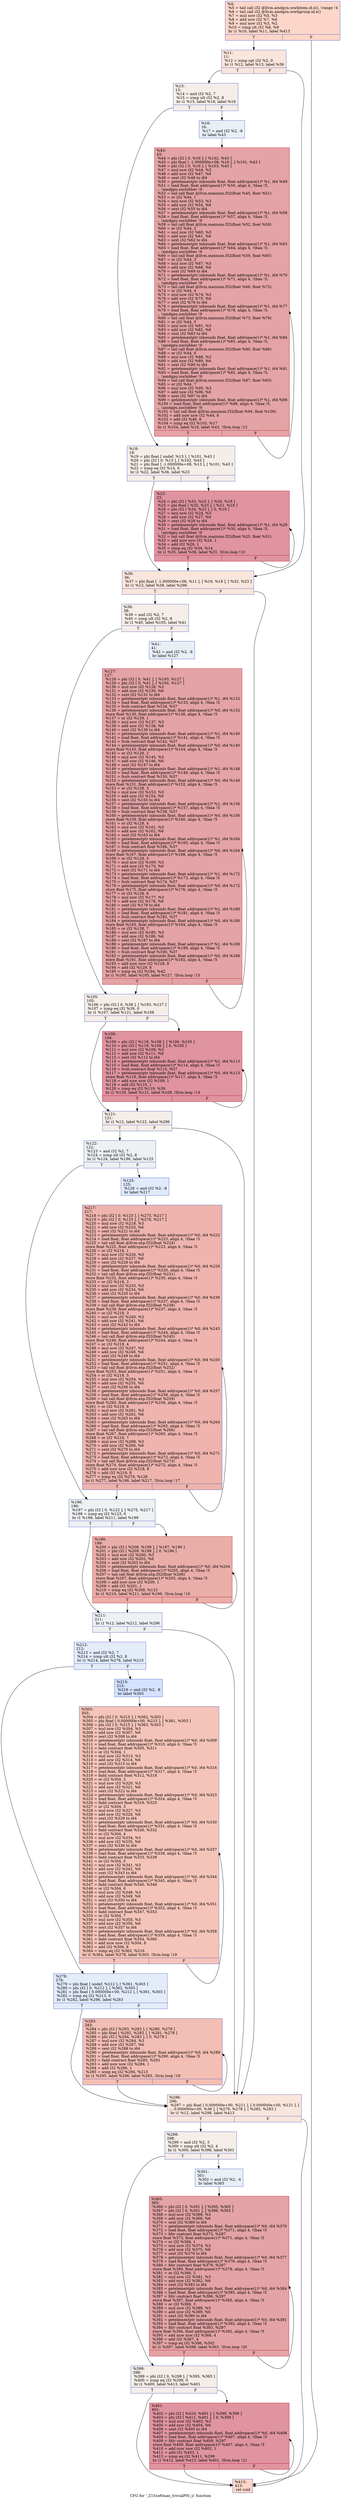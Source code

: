 digraph "CFG for '_Z15softmax_trivialPfS_ii' function" {
	label="CFG for '_Z15softmax_trivialPfS_ii' function";

	Node0x4d41450 [shape=record,color="#3d50c3ff", style=filled, fillcolor="#f6a38570",label="{%4:\l  %5 = tail call i32 @llvm.amdgcn.workitem.id.x(), !range !4\l  %6 = tail call i32 @llvm.amdgcn.workgroup.id.x()\l  %7 = mul nsw i32 %5, %3\l  %8 = add nsw i32 %7, %6\l  %9 = mul nsw i32 %3, %2\l  %10 = icmp slt i32 %8, %9\l  br i1 %10, label %11, label %413\l|{<s0>T|<s1>F}}"];
	Node0x4d41450:s0 -> Node0x4d414a0;
	Node0x4d41450:s1 -> Node0x4d426f0;
	Node0x4d414a0 [shape=record,color="#3d50c3ff", style=filled, fillcolor="#f4c5ad70",label="{%11:\l11:                                               \l  %12 = icmp sgt i32 %2, 0\l  br i1 %12, label %13, label %36\l|{<s0>T|<s1>F}}"];
	Node0x4d414a0:s0 -> Node0x4d42ed0;
	Node0x4d414a0:s1 -> Node0x4d42f20;
	Node0x4d42ed0 [shape=record,color="#3d50c3ff", style=filled, fillcolor="#e8d6cc70",label="{%13:\l13:                                               \l  %14 = and i32 %2, 7\l  %15 = icmp ult i32 %2, 8\l  br i1 %15, label %18, label %16\l|{<s0>T|<s1>F}}"];
	Node0x4d42ed0:s0 -> Node0x4d431e0;
	Node0x4d42ed0:s1 -> Node0x4d43230;
	Node0x4d43230 [shape=record,color="#3d50c3ff", style=filled, fillcolor="#cedaeb70",label="{%16:\l16:                                               \l  %17 = and i32 %2, -8\l  br label %43\l}"];
	Node0x4d43230 -> Node0x4d42530;
	Node0x4d431e0 [shape=record,color="#3d50c3ff", style=filled, fillcolor="#e8d6cc70",label="{%18:\l18:                                               \l  %19 = phi float [ undef, %13 ], [ %101, %43 ]\l  %20 = phi i32 [ 0, %13 ], [ %102, %43 ]\l  %21 = phi float [ -1.000000e+08, %13 ], [ %101, %43 ]\l  %22 = icmp eq i32 %14, 0\l  br i1 %22, label %36, label %23\l|{<s0>T|<s1>F}}"];
	Node0x4d431e0:s0 -> Node0x4d42f20;
	Node0x4d431e0:s1 -> Node0x4d44730;
	Node0x4d44730 [shape=record,color="#b70d28ff", style=filled, fillcolor="#b70d2870",label="{%23:\l23:                                               \l  %24 = phi i32 [ %33, %23 ], [ %20, %18 ]\l  %25 = phi float [ %32, %23 ], [ %21, %18 ]\l  %26 = phi i32 [ %34, %23 ], [ 0, %18 ]\l  %27 = mul nsw i32 %24, %3\l  %28 = add nsw i32 %27, %6\l  %29 = sext i32 %28 to i64\l  %30 = getelementptr inbounds float, float addrspace(1)* %1, i64 %29\l  %31 = load float, float addrspace(1)* %30, align 4, !tbaa !5,\l... !amdgpu.noclobber !9\l  %32 = tail call float @llvm.maxnum.f32(float %25, float %31)\l  %33 = add nuw nsw i32 %24, 1\l  %34 = add i32 %26, 1\l  %35 = icmp eq i32 %34, %14\l  br i1 %35, label %36, label %23, !llvm.loop !10\l|{<s0>T|<s1>F}}"];
	Node0x4d44730:s0 -> Node0x4d42f20;
	Node0x4d44730:s1 -> Node0x4d44730;
	Node0x4d42f20 [shape=record,color="#3d50c3ff", style=filled, fillcolor="#f4c5ad70",label="{%36:\l36:                                               \l  %37 = phi float [ -1.000000e+08, %11 ], [ %19, %18 ], [ %32, %23 ]\l  br i1 %12, label %38, label %296\l|{<s0>T|<s1>F}}"];
	Node0x4d42f20:s0 -> Node0x4d45840;
	Node0x4d42f20:s1 -> Node0x4d45890;
	Node0x4d45840 [shape=record,color="#3d50c3ff", style=filled, fillcolor="#e8d6cc70",label="{%38:\l38:                                               \l  %39 = and i32 %2, 7\l  %40 = icmp ult i32 %2, 8\l  br i1 %40, label %105, label %41\l|{<s0>T|<s1>F}}"];
	Node0x4d45840:s0 -> Node0x4d45af0;
	Node0x4d45840:s1 -> Node0x4d45b40;
	Node0x4d45b40 [shape=record,color="#3d50c3ff", style=filled, fillcolor="#cedaeb70",label="{%41:\l41:                                               \l  %42 = and i32 %2, -8\l  br label %127\l}"];
	Node0x4d45b40 -> Node0x4d45d10;
	Node0x4d42530 [shape=record,color="#b70d28ff", style=filled, fillcolor="#c32e3170",label="{%43:\l43:                                               \l  %44 = phi i32 [ 0, %16 ], [ %102, %43 ]\l  %45 = phi float [ -1.000000e+08, %16 ], [ %101, %43 ]\l  %46 = phi i32 [ 0, %16 ], [ %103, %43 ]\l  %47 = mul nsw i32 %44, %3\l  %48 = add nsw i32 %47, %6\l  %49 = sext i32 %48 to i64\l  %50 = getelementptr inbounds float, float addrspace(1)* %1, i64 %49\l  %51 = load float, float addrspace(1)* %50, align 4, !tbaa !5,\l... !amdgpu.noclobber !9\l  %52 = tail call float @llvm.maxnum.f32(float %45, float %51)\l  %53 = or i32 %44, 1\l  %54 = mul nsw i32 %53, %3\l  %55 = add nsw i32 %54, %6\l  %56 = sext i32 %55 to i64\l  %57 = getelementptr inbounds float, float addrspace(1)* %1, i64 %56\l  %58 = load float, float addrspace(1)* %57, align 4, !tbaa !5,\l... !amdgpu.noclobber !9\l  %59 = tail call float @llvm.maxnum.f32(float %52, float %58)\l  %60 = or i32 %44, 2\l  %61 = mul nsw i32 %60, %3\l  %62 = add nsw i32 %61, %6\l  %63 = sext i32 %62 to i64\l  %64 = getelementptr inbounds float, float addrspace(1)* %1, i64 %63\l  %65 = load float, float addrspace(1)* %64, align 4, !tbaa !5,\l... !amdgpu.noclobber !9\l  %66 = tail call float @llvm.maxnum.f32(float %59, float %65)\l  %67 = or i32 %44, 3\l  %68 = mul nsw i32 %67, %3\l  %69 = add nsw i32 %68, %6\l  %70 = sext i32 %69 to i64\l  %71 = getelementptr inbounds float, float addrspace(1)* %1, i64 %70\l  %72 = load float, float addrspace(1)* %71, align 4, !tbaa !5,\l... !amdgpu.noclobber !9\l  %73 = tail call float @llvm.maxnum.f32(float %66, float %72)\l  %74 = or i32 %44, 4\l  %75 = mul nsw i32 %74, %3\l  %76 = add nsw i32 %75, %6\l  %77 = sext i32 %76 to i64\l  %78 = getelementptr inbounds float, float addrspace(1)* %1, i64 %77\l  %79 = load float, float addrspace(1)* %78, align 4, !tbaa !5,\l... !amdgpu.noclobber !9\l  %80 = tail call float @llvm.maxnum.f32(float %73, float %79)\l  %81 = or i32 %44, 5\l  %82 = mul nsw i32 %81, %3\l  %83 = add nsw i32 %82, %6\l  %84 = sext i32 %83 to i64\l  %85 = getelementptr inbounds float, float addrspace(1)* %1, i64 %84\l  %86 = load float, float addrspace(1)* %85, align 4, !tbaa !5,\l... !amdgpu.noclobber !9\l  %87 = tail call float @llvm.maxnum.f32(float %80, float %86)\l  %88 = or i32 %44, 6\l  %89 = mul nsw i32 %88, %3\l  %90 = add nsw i32 %89, %6\l  %91 = sext i32 %90 to i64\l  %92 = getelementptr inbounds float, float addrspace(1)* %1, i64 %91\l  %93 = load float, float addrspace(1)* %92, align 4, !tbaa !5,\l... !amdgpu.noclobber !9\l  %94 = tail call float @llvm.maxnum.f32(float %87, float %93)\l  %95 = or i32 %44, 7\l  %96 = mul nsw i32 %95, %3\l  %97 = add nsw i32 %96, %6\l  %98 = sext i32 %97 to i64\l  %99 = getelementptr inbounds float, float addrspace(1)* %1, i64 %98\l  %100 = load float, float addrspace(1)* %99, align 4, !tbaa !5,\l... !amdgpu.noclobber !9\l  %101 = tail call float @llvm.maxnum.f32(float %94, float %100)\l  %102 = add nuw nsw i32 %44, 8\l  %103 = add i32 %46, 8\l  %104 = icmp eq i32 %103, %17\l  br i1 %104, label %18, label %43, !llvm.loop !12\l|{<s0>T|<s1>F}}"];
	Node0x4d42530:s0 -> Node0x4d431e0;
	Node0x4d42530:s1 -> Node0x4d42530;
	Node0x4d45af0 [shape=record,color="#3d50c3ff", style=filled, fillcolor="#e8d6cc70",label="{%105:\l105:                                              \l  %106 = phi i32 [ 0, %38 ], [ %193, %127 ]\l  %107 = icmp eq i32 %39, 0\l  br i1 %107, label %121, label %108\l|{<s0>T|<s1>F}}"];
	Node0x4d45af0:s0 -> Node0x4d49720;
	Node0x4d45af0:s1 -> Node0x4d49770;
	Node0x4d49770 [shape=record,color="#b70d28ff", style=filled, fillcolor="#b70d2870",label="{%108:\l108:                                              \l  %109 = phi i32 [ %118, %108 ], [ %106, %105 ]\l  %110 = phi i32 [ %119, %108 ], [ 0, %105 ]\l  %111 = mul nsw i32 %109, %3\l  %112 = add nsw i32 %111, %6\l  %113 = sext i32 %112 to i64\l  %114 = getelementptr inbounds float, float addrspace(1)* %1, i64 %113\l  %115 = load float, float addrspace(1)* %114, align 4, !tbaa !5\l  %116 = fsub contract float %115, %37\l  %117 = getelementptr inbounds float, float addrspace(1)* %0, i64 %113\l  store float %116, float addrspace(1)* %117, align 4, !tbaa !5\l  %118 = add nuw nsw i32 %109, 1\l  %119 = add i32 %110, 1\l  %120 = icmp eq i32 %119, %39\l  br i1 %120, label %121, label %108, !llvm.loop !14\l|{<s0>T|<s1>F}}"];
	Node0x4d49770:s0 -> Node0x4d49720;
	Node0x4d49770:s1 -> Node0x4d49770;
	Node0x4d49720 [shape=record,color="#3d50c3ff", style=filled, fillcolor="#e8d6cc70",label="{%121:\l121:                                              \l  br i1 %12, label %122, label %296\l|{<s0>T|<s1>F}}"];
	Node0x4d49720:s0 -> Node0x4d4a1c0;
	Node0x4d49720:s1 -> Node0x4d45890;
	Node0x4d4a1c0 [shape=record,color="#3d50c3ff", style=filled, fillcolor="#d9dce170",label="{%122:\l122:                                              \l  %123 = and i32 %2, 7\l  %124 = icmp ult i32 %2, 8\l  br i1 %124, label %196, label %125\l|{<s0>T|<s1>F}}"];
	Node0x4d4a1c0:s0 -> Node0x4d4a3e0;
	Node0x4d4a1c0:s1 -> Node0x4d4a430;
	Node0x4d4a430 [shape=record,color="#3d50c3ff", style=filled, fillcolor="#b9d0f970",label="{%125:\l125:                                              \l  %126 = and i32 %2, -8\l  br label %217\l}"];
	Node0x4d4a430 -> Node0x4d4a600;
	Node0x4d45d10 [shape=record,color="#b70d28ff", style=filled, fillcolor="#c32e3170",label="{%127:\l127:                                              \l  %128 = phi i32 [ 0, %41 ], [ %193, %127 ]\l  %129 = phi i32 [ 0, %41 ], [ %194, %127 ]\l  %130 = mul nsw i32 %128, %3\l  %131 = add nsw i32 %130, %6\l  %132 = sext i32 %131 to i64\l  %133 = getelementptr inbounds float, float addrspace(1)* %1, i64 %132\l  %134 = load float, float addrspace(1)* %133, align 4, !tbaa !5\l  %135 = fsub contract float %134, %37\l  %136 = getelementptr inbounds float, float addrspace(1)* %0, i64 %132\l  store float %135, float addrspace(1)* %136, align 4, !tbaa !5\l  %137 = or i32 %128, 1\l  %138 = mul nsw i32 %137, %3\l  %139 = add nsw i32 %138, %6\l  %140 = sext i32 %139 to i64\l  %141 = getelementptr inbounds float, float addrspace(1)* %1, i64 %140\l  %142 = load float, float addrspace(1)* %141, align 4, !tbaa !5\l  %143 = fsub contract float %142, %37\l  %144 = getelementptr inbounds float, float addrspace(1)* %0, i64 %140\l  store float %143, float addrspace(1)* %144, align 4, !tbaa !5\l  %145 = or i32 %128, 2\l  %146 = mul nsw i32 %145, %3\l  %147 = add nsw i32 %146, %6\l  %148 = sext i32 %147 to i64\l  %149 = getelementptr inbounds float, float addrspace(1)* %1, i64 %148\l  %150 = load float, float addrspace(1)* %149, align 4, !tbaa !5\l  %151 = fsub contract float %150, %37\l  %152 = getelementptr inbounds float, float addrspace(1)* %0, i64 %148\l  store float %151, float addrspace(1)* %152, align 4, !tbaa !5\l  %153 = or i32 %128, 3\l  %154 = mul nsw i32 %153, %3\l  %155 = add nsw i32 %154, %6\l  %156 = sext i32 %155 to i64\l  %157 = getelementptr inbounds float, float addrspace(1)* %1, i64 %156\l  %158 = load float, float addrspace(1)* %157, align 4, !tbaa !5\l  %159 = fsub contract float %158, %37\l  %160 = getelementptr inbounds float, float addrspace(1)* %0, i64 %156\l  store float %159, float addrspace(1)* %160, align 4, !tbaa !5\l  %161 = or i32 %128, 4\l  %162 = mul nsw i32 %161, %3\l  %163 = add nsw i32 %162, %6\l  %164 = sext i32 %163 to i64\l  %165 = getelementptr inbounds float, float addrspace(1)* %1, i64 %164\l  %166 = load float, float addrspace(1)* %165, align 4, !tbaa !5\l  %167 = fsub contract float %166, %37\l  %168 = getelementptr inbounds float, float addrspace(1)* %0, i64 %164\l  store float %167, float addrspace(1)* %168, align 4, !tbaa !5\l  %169 = or i32 %128, 5\l  %170 = mul nsw i32 %169, %3\l  %171 = add nsw i32 %170, %6\l  %172 = sext i32 %171 to i64\l  %173 = getelementptr inbounds float, float addrspace(1)* %1, i64 %172\l  %174 = load float, float addrspace(1)* %173, align 4, !tbaa !5\l  %175 = fsub contract float %174, %37\l  %176 = getelementptr inbounds float, float addrspace(1)* %0, i64 %172\l  store float %175, float addrspace(1)* %176, align 4, !tbaa !5\l  %177 = or i32 %128, 6\l  %178 = mul nsw i32 %177, %3\l  %179 = add nsw i32 %178, %6\l  %180 = sext i32 %179 to i64\l  %181 = getelementptr inbounds float, float addrspace(1)* %1, i64 %180\l  %182 = load float, float addrspace(1)* %181, align 4, !tbaa !5\l  %183 = fsub contract float %182, %37\l  %184 = getelementptr inbounds float, float addrspace(1)* %0, i64 %180\l  store float %183, float addrspace(1)* %184, align 4, !tbaa !5\l  %185 = or i32 %128, 7\l  %186 = mul nsw i32 %185, %3\l  %187 = add nsw i32 %186, %6\l  %188 = sext i32 %187 to i64\l  %189 = getelementptr inbounds float, float addrspace(1)* %1, i64 %188\l  %190 = load float, float addrspace(1)* %189, align 4, !tbaa !5\l  %191 = fsub contract float %190, %37\l  %192 = getelementptr inbounds float, float addrspace(1)* %0, i64 %188\l  store float %191, float addrspace(1)* %192, align 4, !tbaa !5\l  %193 = add nuw nsw i32 %128, 8\l  %194 = add i32 %129, 8\l  %195 = icmp eq i32 %194, %42\l  br i1 %195, label %105, label %127, !llvm.loop !15\l|{<s0>T|<s1>F}}"];
	Node0x4d45d10:s0 -> Node0x4d45af0;
	Node0x4d45d10:s1 -> Node0x4d45d10;
	Node0x4d4a3e0 [shape=record,color="#3d50c3ff", style=filled, fillcolor="#d9dce170",label="{%196:\l196:                                              \l  %197 = phi i32 [ 0, %122 ], [ %275, %217 ]\l  %198 = icmp eq i32 %123, 0\l  br i1 %198, label %211, label %199\l|{<s0>T|<s1>F}}"];
	Node0x4d4a3e0:s0 -> Node0x4d4d7a0;
	Node0x4d4a3e0:s1 -> Node0x4d4d830;
	Node0x4d4d830 [shape=record,color="#b70d28ff", style=filled, fillcolor="#d0473d70",label="{%199:\l199:                                              \l  %200 = phi i32 [ %208, %199 ], [ %197, %196 ]\l  %201 = phi i32 [ %209, %199 ], [ 0, %196 ]\l  %202 = mul nsw i32 %200, %3\l  %203 = add nsw i32 %202, %6\l  %204 = sext i32 %203 to i64\l  %205 = getelementptr inbounds float, float addrspace(1)* %0, i64 %204\l  %206 = load float, float addrspace(1)* %205, align 4, !tbaa !5\l  %207 = tail call float @llvm.exp.f32(float %206)\l  store float %207, float addrspace(1)* %205, align 4, !tbaa !5\l  %208 = add nuw nsw i32 %200, 1\l  %209 = add i32 %201, 1\l  %210 = icmp eq i32 %209, %123\l  br i1 %210, label %211, label %199, !llvm.loop !16\l|{<s0>T|<s1>F}}"];
	Node0x4d4d830:s0 -> Node0x4d4d7a0;
	Node0x4d4d830:s1 -> Node0x4d4d830;
	Node0x4d4d7a0 [shape=record,color="#3d50c3ff", style=filled, fillcolor="#d9dce170",label="{%211:\l211:                                              \l  br i1 %12, label %212, label %296\l|{<s0>T|<s1>F}}"];
	Node0x4d4d7a0:s0 -> Node0x4d4e350;
	Node0x4d4d7a0:s1 -> Node0x4d45890;
	Node0x4d4e350 [shape=record,color="#3d50c3ff", style=filled, fillcolor="#c1d4f470",label="{%212:\l212:                                              \l  %213 = and i32 %2, 7\l  %214 = icmp ult i32 %2, 8\l  br i1 %214, label %278, label %215\l|{<s0>T|<s1>F}}"];
	Node0x4d4e350:s0 -> Node0x4d4e570;
	Node0x4d4e350:s1 -> Node0x4d4e5c0;
	Node0x4d4e5c0 [shape=record,color="#3d50c3ff", style=filled, fillcolor="#9ebeff70",label="{%215:\l215:                                              \l  %216 = and i32 %2, -8\l  br label %303\l}"];
	Node0x4d4e5c0 -> Node0x4d4e790;
	Node0x4d4a600 [shape=record,color="#3d50c3ff", style=filled, fillcolor="#d8564670",label="{%217:\l217:                                              \l  %218 = phi i32 [ 0, %125 ], [ %275, %217 ]\l  %219 = phi i32 [ 0, %125 ], [ %276, %217 ]\l  %220 = mul nsw i32 %218, %3\l  %221 = add nsw i32 %220, %6\l  %222 = sext i32 %221 to i64\l  %223 = getelementptr inbounds float, float addrspace(1)* %0, i64 %222\l  %224 = load float, float addrspace(1)* %223, align 4, !tbaa !5\l  %225 = tail call float @llvm.exp.f32(float %224)\l  store float %225, float addrspace(1)* %223, align 4, !tbaa !5\l  %226 = or i32 %218, 1\l  %227 = mul nsw i32 %226, %3\l  %228 = add nsw i32 %227, %6\l  %229 = sext i32 %228 to i64\l  %230 = getelementptr inbounds float, float addrspace(1)* %0, i64 %229\l  %231 = load float, float addrspace(1)* %230, align 4, !tbaa !5\l  %232 = tail call float @llvm.exp.f32(float %231)\l  store float %232, float addrspace(1)* %230, align 4, !tbaa !5\l  %233 = or i32 %218, 2\l  %234 = mul nsw i32 %233, %3\l  %235 = add nsw i32 %234, %6\l  %236 = sext i32 %235 to i64\l  %237 = getelementptr inbounds float, float addrspace(1)* %0, i64 %236\l  %238 = load float, float addrspace(1)* %237, align 4, !tbaa !5\l  %239 = tail call float @llvm.exp.f32(float %238)\l  store float %239, float addrspace(1)* %237, align 4, !tbaa !5\l  %240 = or i32 %218, 3\l  %241 = mul nsw i32 %240, %3\l  %242 = add nsw i32 %241, %6\l  %243 = sext i32 %242 to i64\l  %244 = getelementptr inbounds float, float addrspace(1)* %0, i64 %243\l  %245 = load float, float addrspace(1)* %244, align 4, !tbaa !5\l  %246 = tail call float @llvm.exp.f32(float %245)\l  store float %246, float addrspace(1)* %244, align 4, !tbaa !5\l  %247 = or i32 %218, 4\l  %248 = mul nsw i32 %247, %3\l  %249 = add nsw i32 %248, %6\l  %250 = sext i32 %249 to i64\l  %251 = getelementptr inbounds float, float addrspace(1)* %0, i64 %250\l  %252 = load float, float addrspace(1)* %251, align 4, !tbaa !5\l  %253 = tail call float @llvm.exp.f32(float %252)\l  store float %253, float addrspace(1)* %251, align 4, !tbaa !5\l  %254 = or i32 %218, 5\l  %255 = mul nsw i32 %254, %3\l  %256 = add nsw i32 %255, %6\l  %257 = sext i32 %256 to i64\l  %258 = getelementptr inbounds float, float addrspace(1)* %0, i64 %257\l  %259 = load float, float addrspace(1)* %258, align 4, !tbaa !5\l  %260 = tail call float @llvm.exp.f32(float %259)\l  store float %260, float addrspace(1)* %258, align 4, !tbaa !5\l  %261 = or i32 %218, 6\l  %262 = mul nsw i32 %261, %3\l  %263 = add nsw i32 %262, %6\l  %264 = sext i32 %263 to i64\l  %265 = getelementptr inbounds float, float addrspace(1)* %0, i64 %264\l  %266 = load float, float addrspace(1)* %265, align 4, !tbaa !5\l  %267 = tail call float @llvm.exp.f32(float %266)\l  store float %267, float addrspace(1)* %265, align 4, !tbaa !5\l  %268 = or i32 %218, 7\l  %269 = mul nsw i32 %268, %3\l  %270 = add nsw i32 %269, %6\l  %271 = sext i32 %270 to i64\l  %272 = getelementptr inbounds float, float addrspace(1)* %0, i64 %271\l  %273 = load float, float addrspace(1)* %272, align 4, !tbaa !5\l  %274 = tail call float @llvm.exp.f32(float %273)\l  store float %274, float addrspace(1)* %272, align 4, !tbaa !5\l  %275 = add nuw nsw i32 %218, 8\l  %276 = add i32 %219, 8\l  %277 = icmp eq i32 %276, %126\l  br i1 %277, label %196, label %217, !llvm.loop !17\l|{<s0>T|<s1>F}}"];
	Node0x4d4a600:s0 -> Node0x4d4a3e0;
	Node0x4d4a600:s1 -> Node0x4d4a600;
	Node0x4d4e570 [shape=record,color="#3d50c3ff", style=filled, fillcolor="#c1d4f470",label="{%278:\l278:                                              \l  %279 = phi float [ undef, %212 ], [ %361, %303 ]\l  %280 = phi i32 [ 0, %212 ], [ %362, %303 ]\l  %281 = phi float [ 0.000000e+00, %212 ], [ %361, %303 ]\l  %282 = icmp eq i32 %213, 0\l  br i1 %282, label %296, label %283\l|{<s0>T|<s1>F}}"];
	Node0x4d4e570:s0 -> Node0x4d45890;
	Node0x4d4e570:s1 -> Node0x4d41c70;
	Node0x4d41c70 [shape=record,color="#3d50c3ff", style=filled, fillcolor="#e36c5570",label="{%283:\l283:                                              \l  %284 = phi i32 [ %293, %283 ], [ %280, %278 ]\l  %285 = phi float [ %292, %283 ], [ %281, %278 ]\l  %286 = phi i32 [ %294, %283 ], [ 0, %278 ]\l  %287 = mul nsw i32 %284, %3\l  %288 = add nsw i32 %287, %6\l  %289 = sext i32 %288 to i64\l  %290 = getelementptr inbounds float, float addrspace(1)* %0, i64 %289\l  %291 = load float, float addrspace(1)* %290, align 4, !tbaa !5\l  %292 = fadd contract float %285, %291\l  %293 = add nuw nsw i32 %284, 1\l  %294 = add i32 %286, 1\l  %295 = icmp eq i32 %294, %213\l  br i1 %295, label %296, label %283, !llvm.loop !18\l|{<s0>T|<s1>F}}"];
	Node0x4d41c70:s0 -> Node0x4d45890;
	Node0x4d41c70:s1 -> Node0x4d41c70;
	Node0x4d45890 [shape=record,color="#3d50c3ff", style=filled, fillcolor="#f4c5ad70",label="{%296:\l296:                                              \l  %297 = phi float [ 0.000000e+00, %211 ], [ 0.000000e+00, %121 ], [\l... 0.000000e+00, %36 ], [ %279, %278 ], [ %292, %283 ]\l  br i1 %12, label %298, label %413\l|{<s0>T|<s1>F}}"];
	Node0x4d45890:s0 -> Node0x4d53250;
	Node0x4d45890:s1 -> Node0x4d426f0;
	Node0x4d53250 [shape=record,color="#3d50c3ff", style=filled, fillcolor="#e8d6cc70",label="{%298:\l298:                                              \l  %299 = and i32 %2, 3\l  %300 = icmp ult i32 %2, 4\l  br i1 %300, label %398, label %301\l|{<s0>T|<s1>F}}"];
	Node0x4d53250:s0 -> Node0x4d53470;
	Node0x4d53250:s1 -> Node0x4d534c0;
	Node0x4d534c0 [shape=record,color="#3d50c3ff", style=filled, fillcolor="#cedaeb70",label="{%301:\l301:                                              \l  %302 = and i32 %2, -4\l  br label %365\l}"];
	Node0x4d534c0 -> Node0x4d53690;
	Node0x4d4e790 [shape=record,color="#3d50c3ff", style=filled, fillcolor="#e97a5f70",label="{%303:\l303:                                              \l  %304 = phi i32 [ 0, %215 ], [ %362, %303 ]\l  %305 = phi float [ 0.000000e+00, %215 ], [ %361, %303 ]\l  %306 = phi i32 [ 0, %215 ], [ %363, %303 ]\l  %307 = mul nsw i32 %304, %3\l  %308 = add nsw i32 %307, %6\l  %309 = sext i32 %308 to i64\l  %310 = getelementptr inbounds float, float addrspace(1)* %0, i64 %309\l  %311 = load float, float addrspace(1)* %310, align 4, !tbaa !5\l  %312 = fadd contract float %305, %311\l  %313 = or i32 %304, 1\l  %314 = mul nsw i32 %313, %3\l  %315 = add nsw i32 %314, %6\l  %316 = sext i32 %315 to i64\l  %317 = getelementptr inbounds float, float addrspace(1)* %0, i64 %316\l  %318 = load float, float addrspace(1)* %317, align 4, !tbaa !5\l  %319 = fadd contract float %312, %318\l  %320 = or i32 %304, 2\l  %321 = mul nsw i32 %320, %3\l  %322 = add nsw i32 %321, %6\l  %323 = sext i32 %322 to i64\l  %324 = getelementptr inbounds float, float addrspace(1)* %0, i64 %323\l  %325 = load float, float addrspace(1)* %324, align 4, !tbaa !5\l  %326 = fadd contract float %319, %325\l  %327 = or i32 %304, 3\l  %328 = mul nsw i32 %327, %3\l  %329 = add nsw i32 %328, %6\l  %330 = sext i32 %329 to i64\l  %331 = getelementptr inbounds float, float addrspace(1)* %0, i64 %330\l  %332 = load float, float addrspace(1)* %331, align 4, !tbaa !5\l  %333 = fadd contract float %326, %332\l  %334 = or i32 %304, 4\l  %335 = mul nsw i32 %334, %3\l  %336 = add nsw i32 %335, %6\l  %337 = sext i32 %336 to i64\l  %338 = getelementptr inbounds float, float addrspace(1)* %0, i64 %337\l  %339 = load float, float addrspace(1)* %338, align 4, !tbaa !5\l  %340 = fadd contract float %333, %339\l  %341 = or i32 %304, 5\l  %342 = mul nsw i32 %341, %3\l  %343 = add nsw i32 %342, %6\l  %344 = sext i32 %343 to i64\l  %345 = getelementptr inbounds float, float addrspace(1)* %0, i64 %344\l  %346 = load float, float addrspace(1)* %345, align 4, !tbaa !5\l  %347 = fadd contract float %340, %346\l  %348 = or i32 %304, 6\l  %349 = mul nsw i32 %348, %3\l  %350 = add nsw i32 %349, %6\l  %351 = sext i32 %350 to i64\l  %352 = getelementptr inbounds float, float addrspace(1)* %0, i64 %351\l  %353 = load float, float addrspace(1)* %352, align 4, !tbaa !5\l  %354 = fadd contract float %347, %353\l  %355 = or i32 %304, 7\l  %356 = mul nsw i32 %355, %3\l  %357 = add nsw i32 %356, %6\l  %358 = sext i32 %357 to i64\l  %359 = getelementptr inbounds float, float addrspace(1)* %0, i64 %358\l  %360 = load float, float addrspace(1)* %359, align 4, !tbaa !5\l  %361 = fadd contract float %354, %360\l  %362 = add nuw nsw i32 %304, 8\l  %363 = add i32 %306, 8\l  %364 = icmp eq i32 %363, %216\l  br i1 %364, label %278, label %303, !llvm.loop !19\l|{<s0>T|<s1>F}}"];
	Node0x4d4e790:s0 -> Node0x4d4e570;
	Node0x4d4e790:s1 -> Node0x4d4e790;
	Node0x4d53690 [shape=record,color="#b70d28ff", style=filled, fillcolor="#c32e3170",label="{%365:\l365:                                              \l  %366 = phi i32 [ 0, %301 ], [ %395, %365 ]\l  %367 = phi i32 [ 0, %301 ], [ %396, %365 ]\l  %368 = mul nsw i32 %366, %3\l  %369 = add nsw i32 %368, %6\l  %370 = sext i32 %369 to i64\l  %371 = getelementptr inbounds float, float addrspace(1)* %0, i64 %370\l  %372 = load float, float addrspace(1)* %371, align 4, !tbaa !5\l  %373 = fdiv contract float %372, %297\l  store float %373, float addrspace(1)* %371, align 4, !tbaa !5\l  %374 = or i32 %366, 1\l  %375 = mul nsw i32 %374, %3\l  %376 = add nsw i32 %375, %6\l  %377 = sext i32 %376 to i64\l  %378 = getelementptr inbounds float, float addrspace(1)* %0, i64 %377\l  %379 = load float, float addrspace(1)* %378, align 4, !tbaa !5\l  %380 = fdiv contract float %379, %297\l  store float %380, float addrspace(1)* %378, align 4, !tbaa !5\l  %381 = or i32 %366, 2\l  %382 = mul nsw i32 %381, %3\l  %383 = add nsw i32 %382, %6\l  %384 = sext i32 %383 to i64\l  %385 = getelementptr inbounds float, float addrspace(1)* %0, i64 %384\l  %386 = load float, float addrspace(1)* %385, align 4, !tbaa !5\l  %387 = fdiv contract float %386, %297\l  store float %387, float addrspace(1)* %385, align 4, !tbaa !5\l  %388 = or i32 %366, 3\l  %389 = mul nsw i32 %388, %3\l  %390 = add nsw i32 %389, %6\l  %391 = sext i32 %390 to i64\l  %392 = getelementptr inbounds float, float addrspace(1)* %0, i64 %391\l  %393 = load float, float addrspace(1)* %392, align 4, !tbaa !5\l  %394 = fdiv contract float %393, %297\l  store float %394, float addrspace(1)* %392, align 4, !tbaa !5\l  %395 = add nuw nsw i32 %366, 4\l  %396 = add i32 %367, 4\l  %397 = icmp eq i32 %396, %302\l  br i1 %397, label %398, label %365, !llvm.loop !20\l|{<s0>T|<s1>F}}"];
	Node0x4d53690:s0 -> Node0x4d53470;
	Node0x4d53690:s1 -> Node0x4d53690;
	Node0x4d53470 [shape=record,color="#3d50c3ff", style=filled, fillcolor="#e8d6cc70",label="{%398:\l398:                                              \l  %399 = phi i32 [ 0, %298 ], [ %395, %365 ]\l  %400 = icmp eq i32 %299, 0\l  br i1 %400, label %413, label %401\l|{<s0>T|<s1>F}}"];
	Node0x4d53470:s0 -> Node0x4d426f0;
	Node0x4d53470:s1 -> Node0x4d57670;
	Node0x4d57670 [shape=record,color="#b70d28ff", style=filled, fillcolor="#b70d2870",label="{%401:\l401:                                              \l  %402 = phi i32 [ %410, %401 ], [ %399, %398 ]\l  %403 = phi i32 [ %411, %401 ], [ 0, %398 ]\l  %404 = mul nsw i32 %402, %3\l  %405 = add nsw i32 %404, %6\l  %406 = sext i32 %405 to i64\l  %407 = getelementptr inbounds float, float addrspace(1)* %0, i64 %406\l  %408 = load float, float addrspace(1)* %407, align 4, !tbaa !5\l  %409 = fdiv contract float %408, %297\l  store float %409, float addrspace(1)* %407, align 4, !tbaa !5\l  %410 = add nuw nsw i32 %402, 1\l  %411 = add i32 %403, 1\l  %412 = icmp eq i32 %411, %299\l  br i1 %412, label %413, label %401, !llvm.loop !21\l|{<s0>T|<s1>F}}"];
	Node0x4d57670:s0 -> Node0x4d426f0;
	Node0x4d57670:s1 -> Node0x4d57670;
	Node0x4d426f0 [shape=record,color="#3d50c3ff", style=filled, fillcolor="#f6a38570",label="{%413:\l413:                                              \l  ret void\l}"];
}
